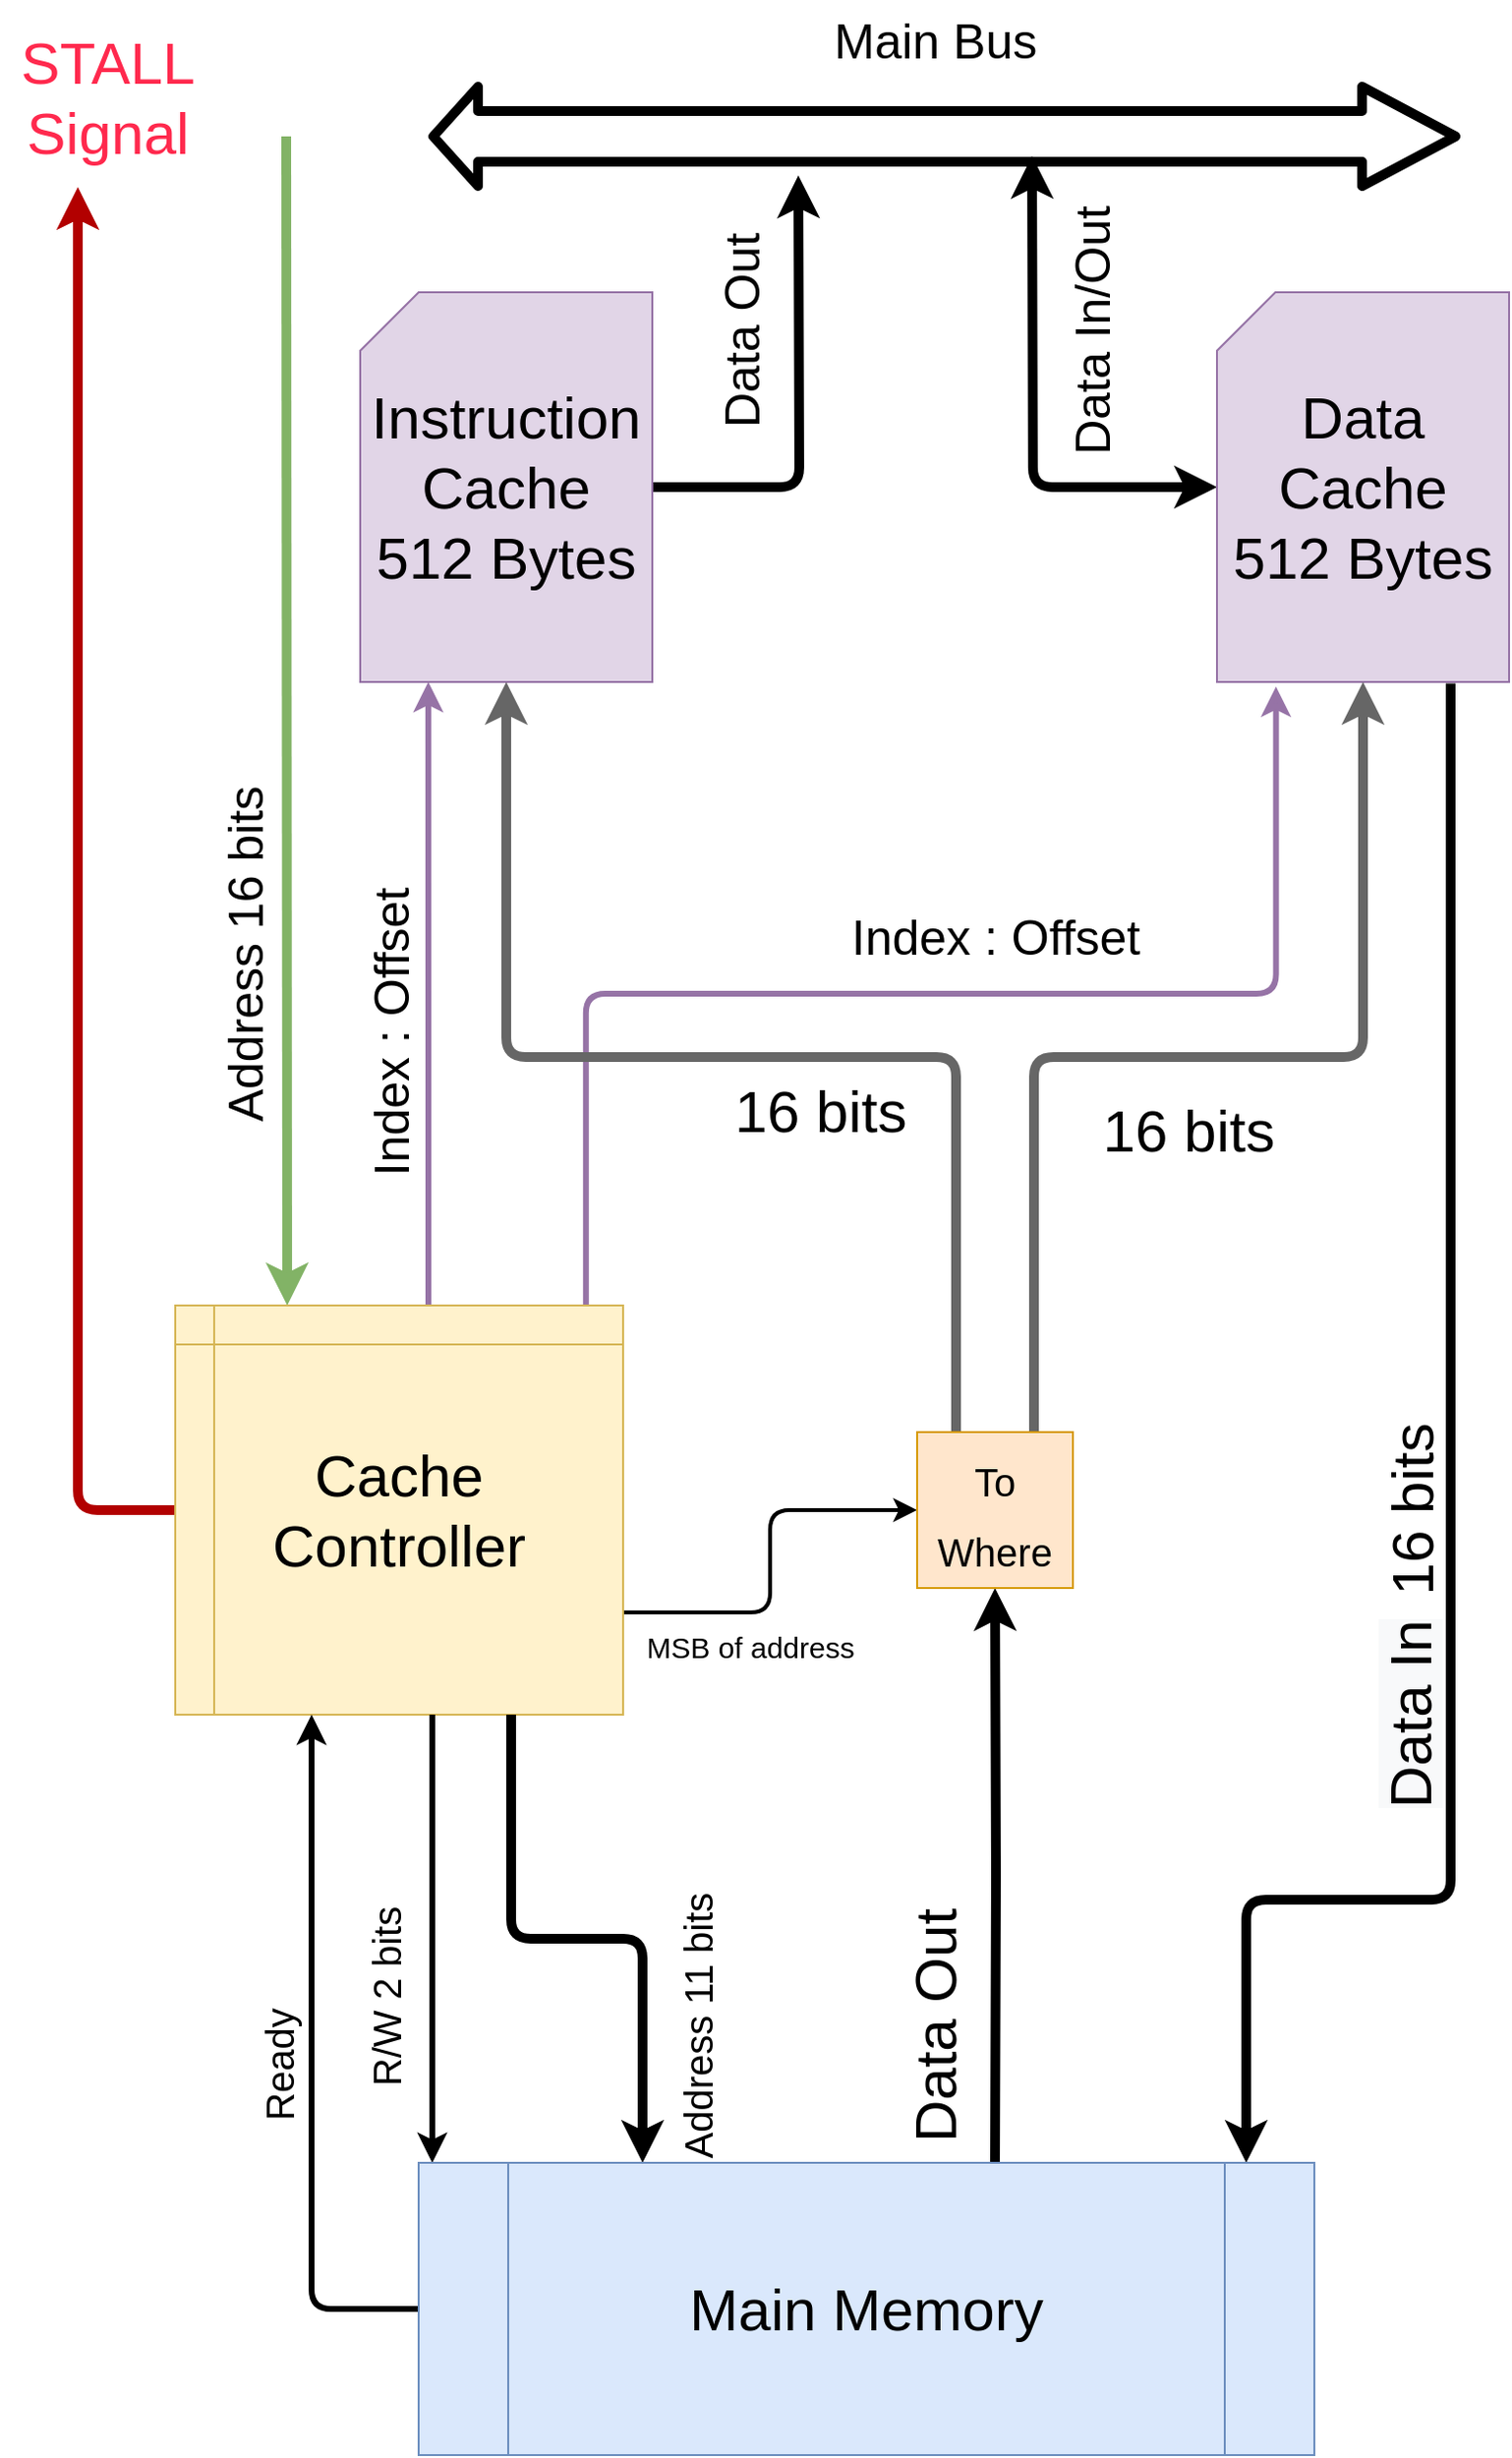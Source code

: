 <mxfile version="13.0.3" type="device"><diagram id="E5oS4_GuCdUfM0GMsYYD" name="Page-1"><mxGraphModel dx="1730" dy="1012" grid="1" gridSize="10" guides="1" tooltips="1" connect="1" arrows="1" fold="1" page="1" pageScale="1" pageWidth="850" pageHeight="1100" math="0" shadow="0"><root><mxCell id="0"/><mxCell id="1" parent="0"/><mxCell id="nt2zl1tFC4MMlcf6pPdw-2" style="edgeStyle=orthogonalEdgeStyle;rounded=1;orthogonalLoop=1;jettySize=auto;html=1;startArrow=none;startFill=0;strokeWidth=5;fontSize=25;" edge="1" parent="1" source="kP7I1Yni7pJ5yV8THlxT-2"><mxGeometry relative="1" as="geometry"><mxPoint x="430" y="110" as="targetPoint"/></mxGeometry></mxCell><mxCell id="kP7I1Yni7pJ5yV8THlxT-2" value="Instruction&lt;br style=&quot;font-size: 30px&quot;&gt;Cache&lt;br&gt;512 Bytes" style="shape=card;whiteSpace=wrap;html=1;fontSize=30;fillColor=#e1d5e7;strokeColor=#9673a6;" vertex="1" parent="1"><mxGeometry x="205" y="170" width="150" height="200" as="geometry"/></mxCell><mxCell id="nt2zl1tFC4MMlcf6pPdw-3" style="edgeStyle=orthogonalEdgeStyle;rounded=1;orthogonalLoop=1;jettySize=auto;html=1;startArrow=classic;startFill=1;strokeWidth=5;fontSize=25;" edge="1" parent="1" source="kP7I1Yni7pJ5yV8THlxT-3"><mxGeometry relative="1" as="geometry"><mxPoint x="550" y="100" as="targetPoint"/></mxGeometry></mxCell><mxCell id="kP7I1Yni7pJ5yV8THlxT-3" value="Data&lt;br&gt;Cache&lt;br&gt;512 Bytes" style="shape=card;whiteSpace=wrap;html=1;fontSize=30;fillColor=#e1d5e7;strokeColor=#9673a6;" vertex="1" parent="1"><mxGeometry x="645" y="170" width="150" height="200" as="geometry"/></mxCell><mxCell id="kP7I1Yni7pJ5yV8THlxT-41" style="edgeStyle=orthogonalEdgeStyle;rounded=1;orthogonalLoop=1;jettySize=auto;html=1;exitX=1;exitY=0.75;exitDx=0;exitDy=0;entryX=0;entryY=0.5;entryDx=0;entryDy=0;startArrow=none;startFill=0;strokeWidth=2;fontSize=30;" edge="1" parent="1" source="kP7I1Yni7pJ5yV8THlxT-4" target="kP7I1Yni7pJ5yV8THlxT-40"><mxGeometry relative="1" as="geometry"/></mxCell><mxCell id="kP7I1Yni7pJ5yV8THlxT-50" style="edgeStyle=orthogonalEdgeStyle;rounded=1;orthogonalLoop=1;jettySize=auto;html=1;exitX=0;exitY=0.5;exitDx=0;exitDy=0;startArrow=none;startFill=0;strokeWidth=5;fontSize=30;fillColor=#e51400;strokeColor=#B20000;" edge="1" parent="1" source="kP7I1Yni7pJ5yV8THlxT-4"><mxGeometry relative="1" as="geometry"><mxPoint x="60" y="116" as="targetPoint"/><Array as="points"><mxPoint x="60" y="795"/><mxPoint x="60" y="116"/></Array></mxGeometry></mxCell><mxCell id="nt2zl1tFC4MMlcf6pPdw-5" style="edgeStyle=orthogonalEdgeStyle;rounded=1;orthogonalLoop=1;jettySize=auto;html=1;entryX=0.233;entryY=1;entryDx=0;entryDy=0;entryPerimeter=0;startArrow=none;startFill=0;strokeWidth=3;fontSize=25;fillColor=#e1d5e7;strokeColor=#9673a6;" edge="1" parent="1" source="kP7I1Yni7pJ5yV8THlxT-4" target="kP7I1Yni7pJ5yV8THlxT-2"><mxGeometry relative="1" as="geometry"><Array as="points"><mxPoint x="240" y="600"/><mxPoint x="240" y="600"/></Array></mxGeometry></mxCell><mxCell id="nt2zl1tFC4MMlcf6pPdw-7" style="edgeStyle=orthogonalEdgeStyle;rounded=1;orthogonalLoop=1;jettySize=auto;html=1;exitX=0.917;exitY=-0.002;exitDx=0;exitDy=0;entryX=0.202;entryY=1.012;entryDx=0;entryDy=0;entryPerimeter=0;startArrow=none;startFill=0;strokeWidth=3;fontSize=25;fillColor=#e1d5e7;strokeColor=#9673a6;exitPerimeter=0;" edge="1" parent="1" source="kP7I1Yni7pJ5yV8THlxT-4" target="kP7I1Yni7pJ5yV8THlxT-3"><mxGeometry relative="1" as="geometry"><Array as="points"><mxPoint x="321" y="530"/><mxPoint x="675" y="530"/></Array></mxGeometry></mxCell><mxCell id="nt2zl1tFC4MMlcf6pPdw-13" style="edgeStyle=orthogonalEdgeStyle;rounded=1;orthogonalLoop=1;jettySize=auto;html=1;exitX=0.25;exitY=0;exitDx=0;exitDy=0;startArrow=none;startFill=0;strokeWidth=5;fontSize=25;entryX=0.25;entryY=0;entryDx=0;entryDy=0;fillColor=#d5e8d4;strokeColor=#82b366;" edge="1" parent="1" target="kP7I1Yni7pJ5yV8THlxT-4"><mxGeometry relative="1" as="geometry"><mxPoint x="167" y="90" as="sourcePoint"/></mxGeometry></mxCell><mxCell id="kP7I1Yni7pJ5yV8THlxT-4" value="Cache&lt;br&gt;Controller" style="shape=internalStorage;whiteSpace=wrap;html=1;backgroundOutline=1;fontSize=30;fillColor=#fff2cc;strokeColor=#d6b656;" vertex="1" parent="1"><mxGeometry x="110" y="690" width="230" height="210" as="geometry"/></mxCell><mxCell id="kP7I1Yni7pJ5yV8THlxT-19" value="&lt;span style=&quot;font-size: 20px&quot;&gt;R/W 2 bits&lt;/span&gt;" style="text;html=1;align=center;verticalAlign=middle;resizable=0;points=[];autosize=1;fontSize=30;rotation=-90;" vertex="1" parent="1"><mxGeometry x="160" y="1025" width="110" height="40" as="geometry"/></mxCell><mxCell id="kP7I1Yni7pJ5yV8THlxT-23" value="&lt;font style=&quot;font-size: 20px&quot;&gt;Address 11 bits&lt;/font&gt;" style="text;html=1;align=center;verticalAlign=middle;resizable=0;points=[];autosize=1;fontSize=30;rotation=-90;" vertex="1" parent="1"><mxGeometry x="300" y="1040" width="150" height="40" as="geometry"/></mxCell><mxCell id="kP7I1Yni7pJ5yV8THlxT-26" style="edgeStyle=orthogonalEdgeStyle;rounded=1;orthogonalLoop=1;jettySize=auto;html=1;startArrow=none;startFill=0;strokeWidth=5;fontSize=30;exitX=0.75;exitY=1;exitDx=0;exitDy=0;entryX=0.25;entryY=0;entryDx=0;entryDy=0;" edge="1" parent="1" source="kP7I1Yni7pJ5yV8THlxT-4" target="kP7I1Yni7pJ5yV8THlxT-24"><mxGeometry relative="1" as="geometry"><mxPoint x="315" y="1050" as="targetPoint"/><mxPoint x="315" y="910" as="sourcePoint"/></mxGeometry></mxCell><mxCell id="kP7I1Yni7pJ5yV8THlxT-27" style="edgeStyle=orthogonalEdgeStyle;rounded=1;orthogonalLoop=1;jettySize=auto;html=1;startArrow=none;startFill=0;strokeWidth=3;fontSize=30;entryX=0;entryY=0;entryDx=0;entryDy=0;" edge="1" parent="1"><mxGeometry relative="1" as="geometry"><mxPoint x="242" y="1130" as="targetPoint"/><mxPoint x="242" y="900" as="sourcePoint"/><Array as="points"><mxPoint x="242" y="900"/></Array></mxGeometry></mxCell><mxCell id="kP7I1Yni7pJ5yV8THlxT-29" style="edgeStyle=orthogonalEdgeStyle;rounded=1;orthogonalLoop=1;jettySize=auto;html=1;exitX=0;exitY=0.5;exitDx=0;exitDy=0;startArrow=none;startFill=0;strokeWidth=3;fontSize=30;" edge="1" parent="1" source="kP7I1Yni7pJ5yV8THlxT-24"><mxGeometry relative="1" as="geometry"><mxPoint x="180" y="900" as="targetPoint"/><Array as="points"><mxPoint x="180" y="1205"/></Array></mxGeometry></mxCell><mxCell id="kP7I1Yni7pJ5yV8THlxT-33" style="edgeStyle=orthogonalEdgeStyle;rounded=1;orthogonalLoop=1;jettySize=auto;html=1;startArrow=none;startFill=0;strokeWidth=5;fontSize=30;entryX=0.5;entryY=1;entryDx=0;entryDy=0;" edge="1" parent="1" target="kP7I1Yni7pJ5yV8THlxT-40"><mxGeometry relative="1" as="geometry"><mxPoint x="531" y="990" as="targetPoint"/><mxPoint x="531" y="1130" as="sourcePoint"/></mxGeometry></mxCell><mxCell id="kP7I1Yni7pJ5yV8THlxT-46" style="edgeStyle=orthogonalEdgeStyle;rounded=1;orthogonalLoop=1;jettySize=auto;html=1;startArrow=none;startFill=0;strokeWidth=5;fontSize=30;exitX=0.8;exitY=1.004;exitDx=0;exitDy=0;exitPerimeter=0;" edge="1" parent="1" source="kP7I1Yni7pJ5yV8THlxT-3" target="kP7I1Yni7pJ5yV8THlxT-24"><mxGeometry relative="1" as="geometry"><mxPoint x="765" y="380" as="sourcePoint"/><Array as="points"><mxPoint x="765" y="995"/><mxPoint x="660" y="995"/></Array></mxGeometry></mxCell><mxCell id="kP7I1Yni7pJ5yV8THlxT-24" value="&lt;font style=&quot;font-size: 30px;&quot;&gt;Main Memory&lt;/font&gt;" style="shape=process;whiteSpace=wrap;html=1;backgroundOutline=1;fontSize=30;fillColor=#dae8fc;strokeColor=#6c8ebf;" vertex="1" parent="1"><mxGeometry x="235" y="1130" width="460" height="150" as="geometry"/></mxCell><mxCell id="kP7I1Yni7pJ5yV8THlxT-30" value="&lt;font style=&quot;font-size: 20px&quot;&gt;Ready&lt;br&gt;&lt;/font&gt;" style="text;html=1;align=center;verticalAlign=middle;resizable=0;points=[];autosize=1;fontSize=30;rotation=-90;" vertex="1" parent="1"><mxGeometry x="125" y="1060" width="70" height="40" as="geometry"/></mxCell><mxCell id="kP7I1Yni7pJ5yV8THlxT-31" value="Data Out" style="text;html=1;align=center;verticalAlign=middle;resizable=0;points=[];autosize=1;fontSize=30;rotation=-90;" vertex="1" parent="1"><mxGeometry x="430" y="1040" width="140" height="40" as="geometry"/></mxCell><mxCell id="kP7I1Yni7pJ5yV8THlxT-34" value="&lt;span style=&quot;font-family: &amp;#34;helvetica&amp;#34; ; font-size: 30px ; font-style: normal ; font-weight: 400 ; letter-spacing: normal ; text-align: center ; text-indent: 0px ; text-transform: none ; word-spacing: 0px ; background-color: rgb(248 , 249 , 250) ; float: none ; display: inline&quot;&gt;Data In&lt;br&gt;&lt;/span&gt;" style="text;whiteSpace=wrap;html=1;fontSize=30;rotation=-90;" vertex="1" parent="1"><mxGeometry x="670" y="850" width="150" height="50" as="geometry"/></mxCell><mxCell id="kP7I1Yni7pJ5yV8THlxT-43" style="edgeStyle=orthogonalEdgeStyle;rounded=1;orthogonalLoop=1;jettySize=auto;html=1;exitX=0.25;exitY=0;exitDx=0;exitDy=0;entryX=0.5;entryY=1;entryDx=0;entryDy=0;entryPerimeter=0;startArrow=none;startFill=0;strokeWidth=5;fontSize=30;fillColor=#f5f5f5;strokeColor=#666666;" edge="1" parent="1" source="kP7I1Yni7pJ5yV8THlxT-40" target="kP7I1Yni7pJ5yV8THlxT-2"><mxGeometry relative="1" as="geometry"/></mxCell><mxCell id="kP7I1Yni7pJ5yV8THlxT-44" style="edgeStyle=orthogonalEdgeStyle;rounded=1;orthogonalLoop=1;jettySize=auto;html=1;exitX=0.75;exitY=0;exitDx=0;exitDy=0;entryX=0.5;entryY=1;entryDx=0;entryDy=0;entryPerimeter=0;startArrow=none;startFill=0;strokeWidth=5;fontSize=30;fillColor=#f5f5f5;strokeColor=#666666;" edge="1" parent="1" source="kP7I1Yni7pJ5yV8THlxT-40" target="kP7I1Yni7pJ5yV8THlxT-3"><mxGeometry relative="1" as="geometry"/></mxCell><mxCell id="kP7I1Yni7pJ5yV8THlxT-40" value="&lt;font style=&quot;font-size: 20px&quot;&gt;To&lt;br&gt;Where&lt;/font&gt;" style="whiteSpace=wrap;html=1;aspect=fixed;fontSize=30;fillColor=#ffe6cc;strokeColor=#d79b00;" vertex="1" parent="1"><mxGeometry x="491" y="755" width="80" height="80" as="geometry"/></mxCell><mxCell id="kP7I1Yni7pJ5yV8THlxT-42" value="&lt;font style=&quot;font-size: 15px&quot;&gt;MSB of address&lt;/font&gt;" style="text;html=1;align=center;verticalAlign=middle;resizable=0;points=[];autosize=1;fontSize=30;" vertex="1" parent="1"><mxGeometry x="345" y="835" width="120" height="50" as="geometry"/></mxCell><mxCell id="kP7I1Yni7pJ5yV8THlxT-47" value="16 bits" style="text;html=1;align=center;verticalAlign=middle;resizable=0;points=[];autosize=1;fontSize=30;" vertex="1" parent="1"><mxGeometry x="391" y="570" width="100" height="40" as="geometry"/></mxCell><mxCell id="kP7I1Yni7pJ5yV8THlxT-48" value="16 bits" style="text;html=1;align=center;verticalAlign=middle;resizable=0;points=[];autosize=1;fontSize=30;" vertex="1" parent="1"><mxGeometry x="580" y="580" width="100" height="40" as="geometry"/></mxCell><mxCell id="kP7I1Yni7pJ5yV8THlxT-49" value="16 bits" style="text;html=1;align=center;verticalAlign=middle;resizable=0;points=[];autosize=1;fontSize=30;rotation=-90;" vertex="1" parent="1"><mxGeometry x="695" y="775" width="100" height="40" as="geometry"/></mxCell><mxCell id="kP7I1Yni7pJ5yV8THlxT-51" value="&lt;font color=&quot;#ff294d&quot;&gt;STALL&lt;br&gt;Signal&lt;/font&gt;" style="text;html=1;align=center;verticalAlign=middle;resizable=0;points=[];autosize=1;fontSize=30;" vertex="1" parent="1"><mxGeometry x="20" y="30" width="110" height="80" as="geometry"/></mxCell><mxCell id="nt2zl1tFC4MMlcf6pPdw-1" value="" style="shape=flexArrow;endArrow=classic;startArrow=classic;html=1;strokeWidth=5;fontSize=25;width=22;endSize=14.33;" edge="1" parent="1"><mxGeometry width="50" height="50" relative="1" as="geometry"><mxPoint x="240" y="90" as="sourcePoint"/><mxPoint x="770" y="90" as="targetPoint"/></mxGeometry></mxCell><mxCell id="nt2zl1tFC4MMlcf6pPdw-6" value="Index : Offset" style="text;html=1;align=center;verticalAlign=middle;resizable=0;points=[];autosize=1;fontSize=25;rotation=-90;" vertex="1" parent="1"><mxGeometry x="140" y="530" width="160" height="40" as="geometry"/></mxCell><mxCell id="nt2zl1tFC4MMlcf6pPdw-8" value="Main Bus" style="text;html=1;align=center;verticalAlign=middle;resizable=0;points=[];autosize=1;fontSize=25;" vertex="1" parent="1"><mxGeometry x="440" y="20" width="120" height="40" as="geometry"/></mxCell><mxCell id="nt2zl1tFC4MMlcf6pPdw-9" value="Data Out" style="text;html=1;align=center;verticalAlign=middle;resizable=0;points=[];autosize=1;fontSize=25;rotation=-90;" vertex="1" parent="1"><mxGeometry x="340" y="170" width="120" height="40" as="geometry"/></mxCell><mxCell id="nt2zl1tFC4MMlcf6pPdw-10" value="Data In/Out" style="text;html=1;align=center;verticalAlign=middle;resizable=0;points=[];autosize=1;fontSize=25;rotation=-90;" vertex="1" parent="1"><mxGeometry x="510" y="170" width="140" height="40" as="geometry"/></mxCell><mxCell id="nt2zl1tFC4MMlcf6pPdw-11" value="Index : Offset" style="text;html=1;align=center;verticalAlign=middle;resizable=0;points=[];autosize=1;fontSize=25;rotation=0;" vertex="1" parent="1"><mxGeometry x="451" y="480" width="160" height="40" as="geometry"/></mxCell><mxCell id="nt2zl1tFC4MMlcf6pPdw-14" value="Address 16 bits" style="text;html=1;align=center;verticalAlign=middle;resizable=0;points=[];autosize=1;fontSize=25;rotation=-90;" vertex="1" parent="1"><mxGeometry x="50" y="490" width="190" height="40" as="geometry"/></mxCell></root></mxGraphModel></diagram></mxfile>